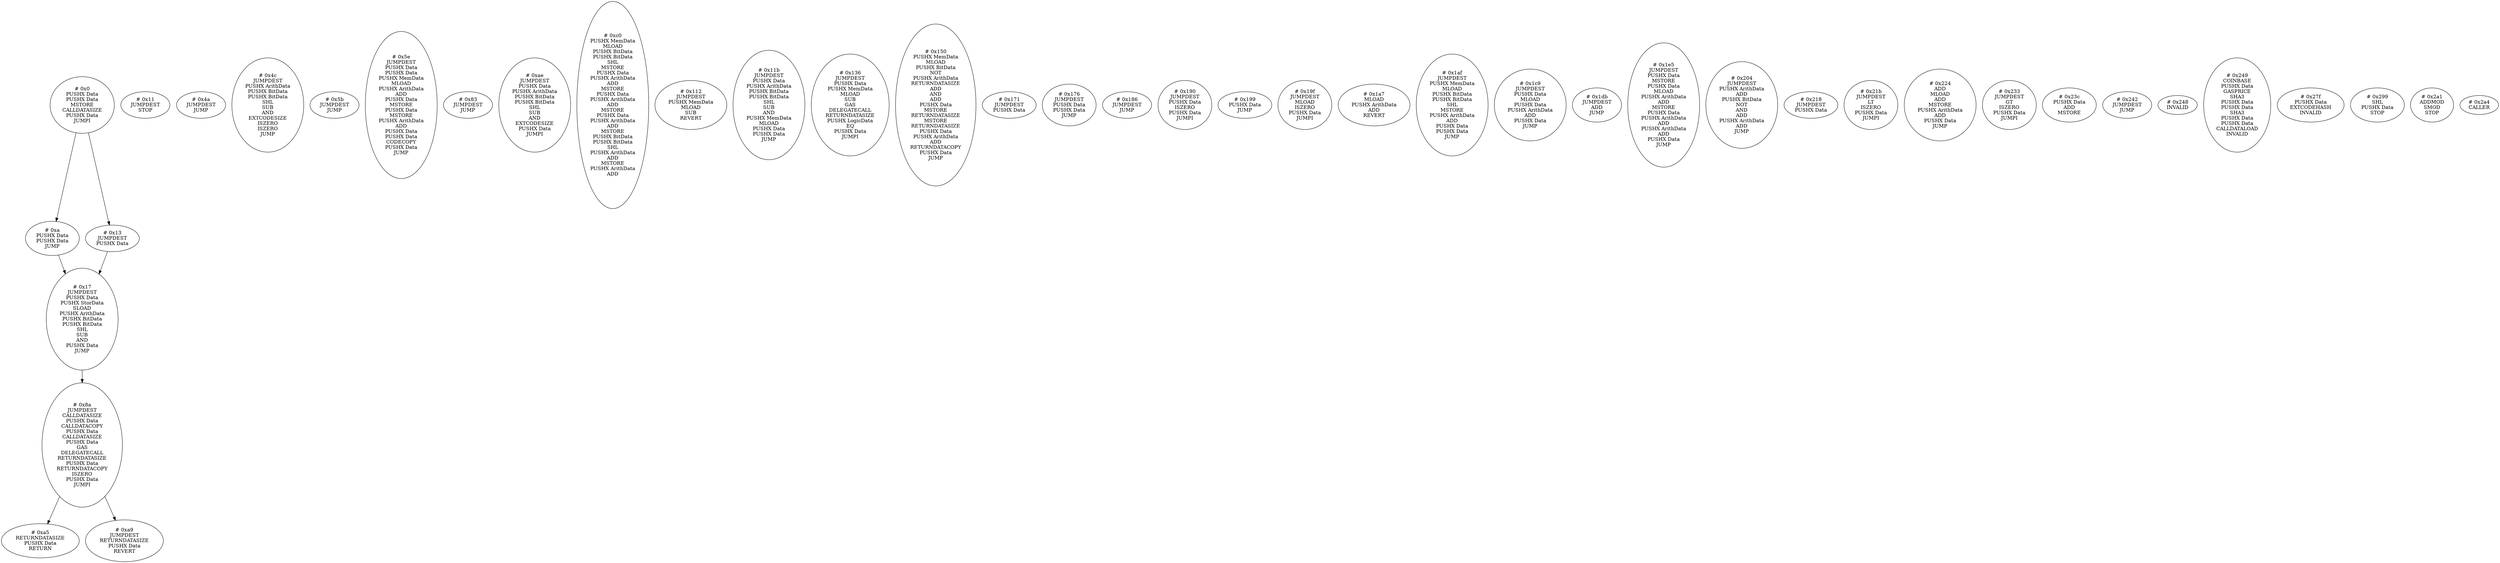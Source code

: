 /* Generated by GvGen v.1.0 (https://www.github.com/stricaud/gvgen) */

digraph G {
compound=true;
   node1 [label="# 0x0
PUSHX Data
PUSHX Data
MSTORE
CALLDATASIZE
PUSHX Data
JUMPI
"];
   node2 [label="# 0xa
PUSHX Data
PUSHX Data
JUMP
"];
   node3 [label="# 0x11
JUMPDEST
STOP
"];
   node4 [label="# 0x13
JUMPDEST
PUSHX Data
"];
   node5 [label="# 0x17
JUMPDEST
PUSHX Data
PUSHX StorData
SLOAD
PUSHX ArithData
PUSHX BitData
PUSHX BitData
SHL
SUB
AND
PUSHX Data
JUMP
"];
   node6 [label="# 0x4a
JUMPDEST
JUMP
"];
   node7 [label="# 0x4c
JUMPDEST
PUSHX ArithData
PUSHX BitData
PUSHX BitData
SHL
SUB
AND
EXTCODESIZE
ISZERO
ISZERO
JUMP
"];
   node8 [label="# 0x5b
JUMPDEST
JUMP
"];
   node9 [label="# 0x5e
JUMPDEST
PUSHX Data
PUSHX Data
PUSHX MemData
MLOAD
PUSHX ArithData
ADD
PUSHX Data
MSTORE
PUSHX Data
MSTORE
PUSHX ArithData
ADD
PUSHX Data
PUSHX Data
CODECOPY
PUSHX Data
JUMP
"];
   node10 [label="# 0x83
JUMPDEST
JUMP
"];
   node11 [label="# 0x8a
JUMPDEST
CALLDATASIZE
PUSHX Data
CALLDATACOPY
PUSHX Data
CALLDATASIZE
PUSHX Data
GAS
DELEGATECALL
RETURNDATASIZE
PUSHX Data
RETURNDATACOPY
ISZERO
PUSHX Data
JUMPI
"];
   node12 [label="# 0xa5
RETURNDATASIZE
PUSHX Data
RETURN
"];
   node13 [label="# 0xa9
JUMPDEST
RETURNDATASIZE
PUSHX Data
REVERT
"];
   node14 [label="# 0xae
JUMPDEST
PUSHX Data
PUSHX ArithData
PUSHX BitData
PUSHX BitData
SHL
SUB
AND
EXTCODESIZE
PUSHX Data
JUMPI
"];
   node15 [label="# 0xc0
PUSHX MemData
MLOAD
PUSHX BitData
PUSHX BitData
SHL
MSTORE
PUSHX Data
PUSHX ArithData
ADD
MSTORE
PUSHX Data
PUSHX ArithData
ADD
MSTORE
PUSHX Data
PUSHX ArithData
ADD
MSTORE
PUSHX BitData
PUSHX BitData
SHL
PUSHX ArithData
ADD
MSTORE
PUSHX ArithData
ADD
"];
   node16 [label="# 0x112
JUMPDEST
PUSHX MemData
MLOAD
SUB
REVERT
"];
   node17 [label="# 0x11b
JUMPDEST
PUSHX Data
PUSHX ArithData
PUSHX BitData
PUSHX BitData
SHL
SUB
AND
PUSHX MemData
MLOAD
PUSHX Data
PUSHX Data
JUMP
"];
   node18 [label="# 0x136
JUMPDEST
PUSHX Data
PUSHX MemData
MLOAD
SUB
GAS
DELEGATECALL
RETURNDATASIZE
PUSHX LogicData
EQ
PUSHX Data
JUMPI
"];
   node19 [label="# 0x150
PUSHX MemData
MLOAD
PUSHX BitData
NOT
PUSHX ArithData
RETURNDATASIZE
ADD
AND
ADD
PUSHX Data
MSTORE
RETURNDATASIZE
MSTORE
RETURNDATASIZE
PUSHX Data
PUSHX ArithData
ADD
RETURNDATACOPY
PUSHX Data
JUMP
"];
   node20 [label="# 0x171
JUMPDEST
PUSHX Data
"];
   node21 [label="# 0x176
JUMPDEST
PUSHX Data
PUSHX Data
JUMP
"];
   node22 [label="# 0x186
JUMPDEST
JUMP
"];
   node23 [label="# 0x190
JUMPDEST
PUSHX Data
ISZERO
PUSHX Data
JUMPI
"];
   node24 [label="# 0x199
PUSHX Data
JUMP
"];
   node25 [label="# 0x19f
JUMPDEST
MLOAD
ISZERO
PUSHX Data
JUMPI
"];
   node26 [label="# 0x1a7
MLOAD
PUSHX ArithData
ADD
REVERT
"];
   node27 [label="# 0x1af
JUMPDEST
PUSHX MemData
MLOAD
PUSHX BitData
PUSHX BitData
SHL
MSTORE
PUSHX ArithData
ADD
PUSHX Data
PUSHX Data
JUMP
"];
   node28 [label="# 0x1c9
JUMPDEST
PUSHX Data
MLOAD
PUSHX Data
PUSHX ArithData
ADD
PUSHX Data
JUMP
"];
   node29 [label="# 0x1db
JUMPDEST
ADD
JUMP
"];
   node30 [label="# 0x1e5
JUMPDEST
PUSHX Data
MSTORE
PUSHX Data
MLOAD
PUSHX ArithData
ADD
MSTORE
PUSHX Data
PUSHX ArithData
ADD
PUSHX ArithData
ADD
PUSHX Data
JUMP
"];
   node31 [label="# 0x204
JUMPDEST
PUSHX ArithData
ADD
PUSHX BitData
NOT
AND
ADD
PUSHX ArithData
ADD
JUMP
"];
   node32 [label="# 0x218
JUMPDEST
PUSHX Data
"];
   node33 [label="# 0x21b
JUMPDEST
LT
ISZERO
PUSHX Data
JUMPI
"];
   node34 [label="# 0x224
ADD
MLOAD
ADD
MSTORE
PUSHX ArithData
ADD
PUSHX Data
JUMP
"];
   node35 [label="# 0x233
JUMPDEST
GT
ISZERO
PUSHX Data
JUMPI
"];
   node36 [label="# 0x23c
PUSHX Data
ADD
MSTORE
"];
   node37 [label="# 0x242
JUMPDEST
JUMP
"];
   node38 [label="# 0x248
INVALID
"];
   node39 [label="# 0x249
COINBASE
PUSHX Data
GASPRICE
SHA3
PUSHX Data
PUSHX Data
SHA3
PUSHX Data
PUSHX Data
CALLDATALOAD
INVALID
"];
   node40 [label="# 0x27f
PUSHX Data
EXTCODEHASH
INVALID
"];
   node41 [label="# 0x299
SHL
PUSHX Data
STOP
"];
   node42 [label="# 0x2a1
ADDMOD
SMOD
STOP
"];
   node43 [label="# 0x2a4
CALLER
"];
node1->node4;
node1->node2;
node2->node5;
node4->node5;
node5->node11;
node11->node13;
node11->node12;
}
